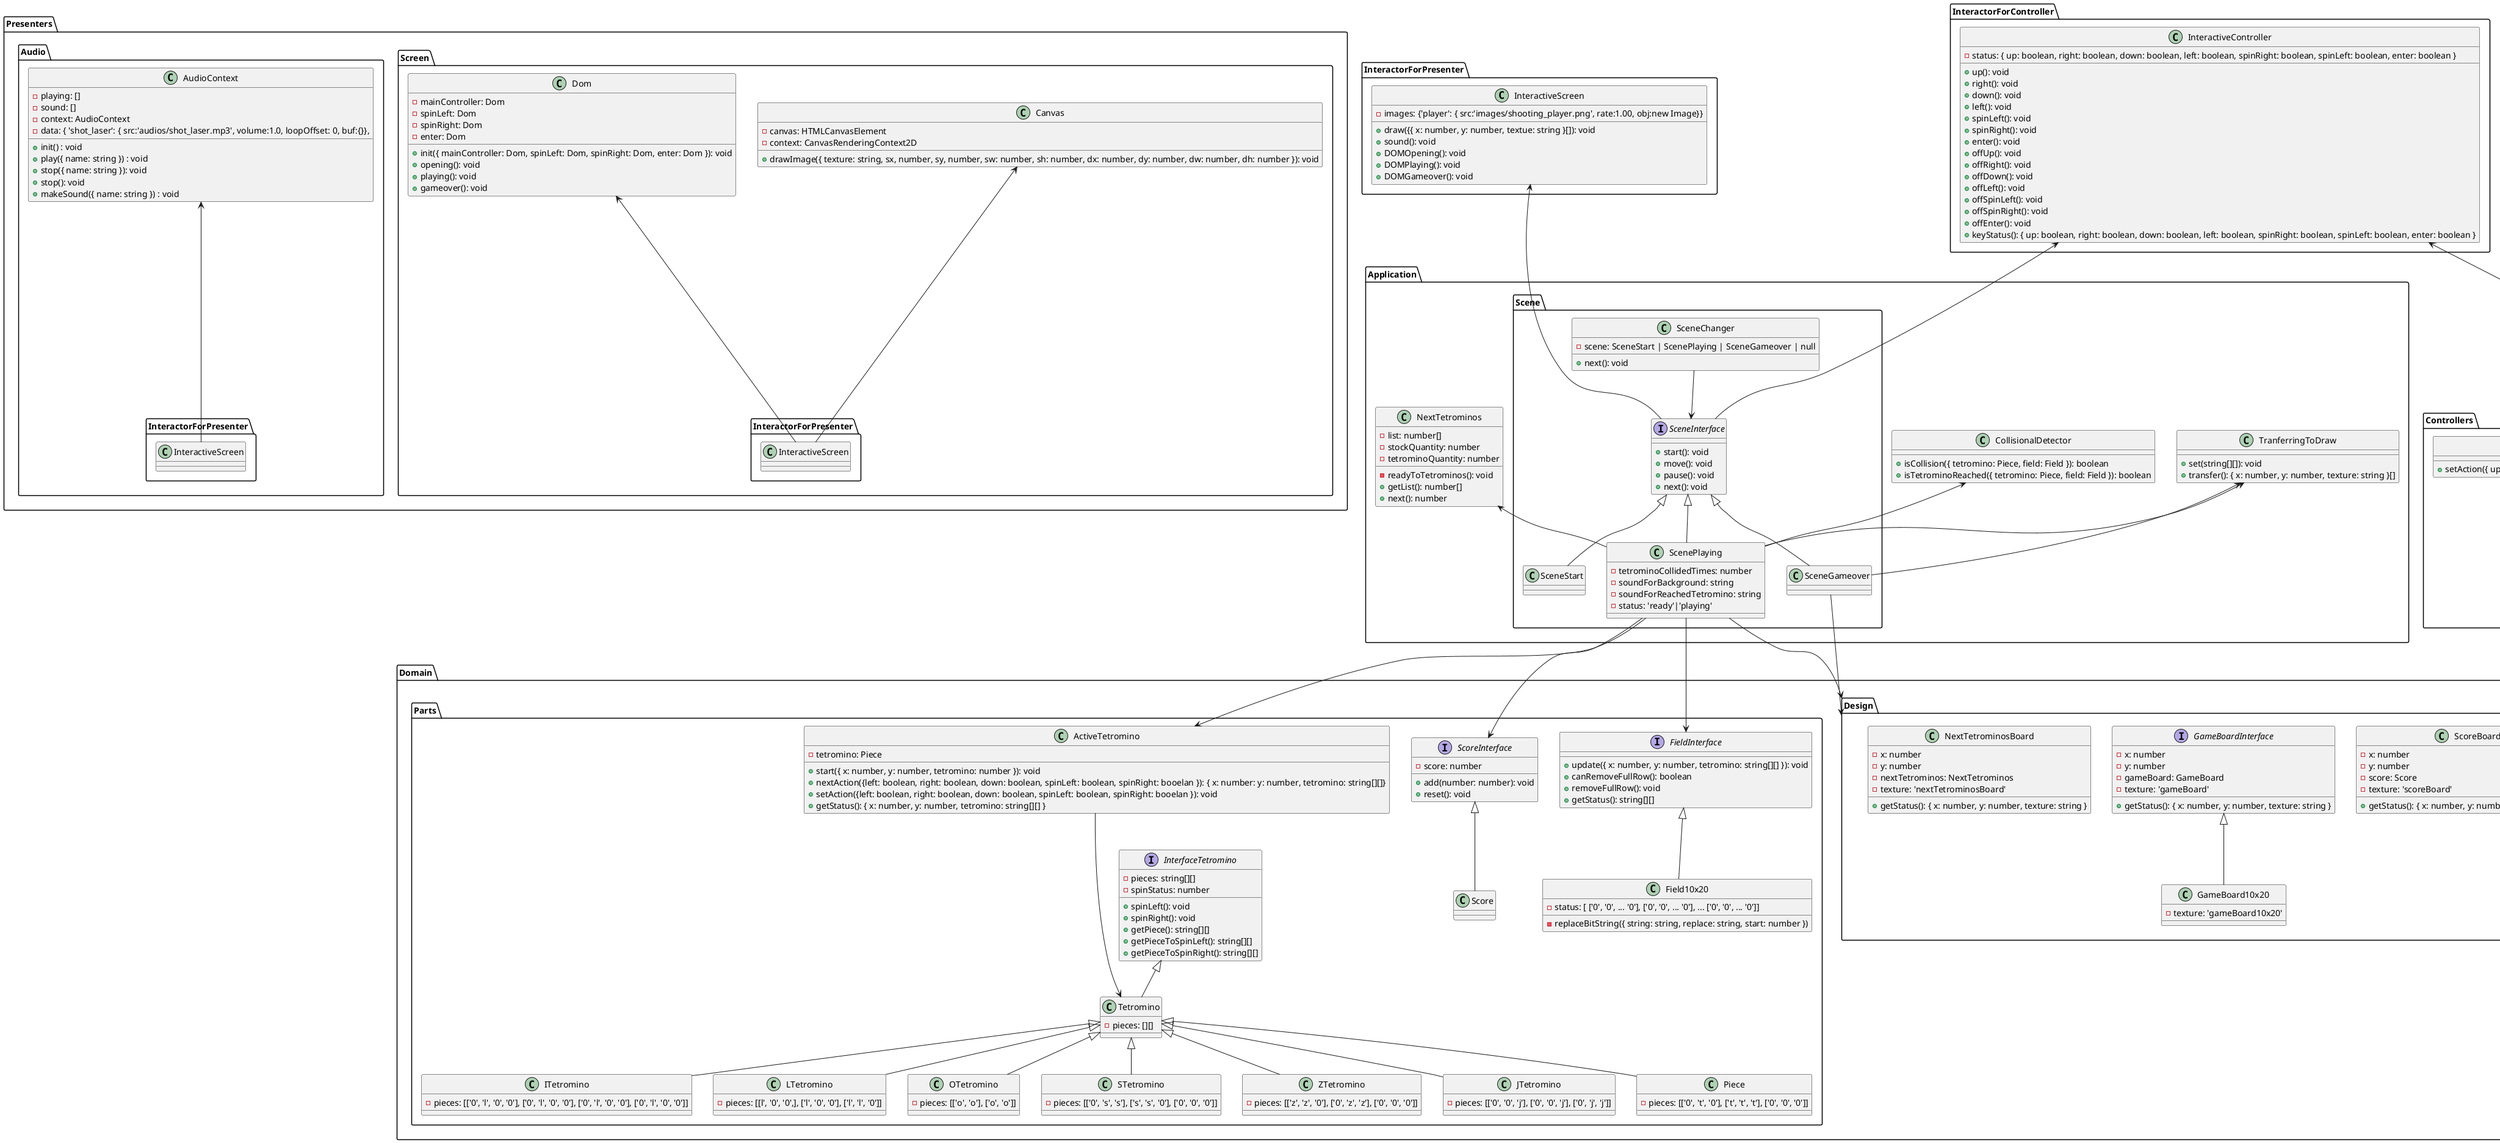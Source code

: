 @startuml Overview

namespace Presenters {
  namespace Screen {
    class Dom {
      - mainController: Dom
      - spinLeft: Dom
      - spinRight: Dom
      - enter: Dom

      + init({ mainController: Dom, spinLeft: Dom, spinRight: Dom, enter: Dom }): void
      + opening(): void
      + playing(): void
      + gameover(): void
    }

    class Canvas {
      - canvas: HTMLCanvasElement 
      - context: CanvasRenderingContext2D
      + drawImage({ texture: string, sx, number, sy, number, sw: number, sh: number, dx: number, dy: number, dw: number, dh: number }): void
    }
    Canvas <--- InteractorForPresenter.InteractiveScreen
    Dom <--- InteractorForPresenter.InteractiveScreen
  }
  namespace Audio {
    class AudioContext{
      - playing: []
      - sound: []
      - context: AudioContext
      - data: { 'shot_laser': { src:'audios/shot_laser.mp3', volume:1.0, loopOffset: 0, buf:{}},
      + init() : void
      + play({ name: string }) : void
      + stop({ name: string }): void
      + stop(): void
      + makeSound({ name: string }) : void
    }
    AudioContext <--- InteractorForPresenter.InteractiveScreen
  }
}

' Presentersに情報を渡すための情報を加工する
namespace InteractorForPresenter {
  class InteractiveScreen {
    - images: {'player': { src:'images/shooting_player.png', rate:1.00, obj:new Image}}
    + draw({{ x: number, y: number, textue: string }[]): void
    + sound(): void
    + DOMOpening(): void
    + DOMPlaying(): void
    + DOMGameover(): void
  }
}

namespace InteractorForController {
  class InteractiveController {
    - status: { up: boolean, right: boolean, down: boolean, left: boolean, spinRight: boolean, spinLeft: boolean, enter: boolean }
    + up(): void
    + right(): void
    + down(): void
    + left(): void
    + spinLeft(): void
    + spinRight(): void
    + enter(): void
    + offUp(): void
    + offRight(): void
    + offDown(): void
    + offLeft(): void
    + offSpinLeft(): void
    + offSpinRight(): void
    + offEnter(): void
    + keyStatus(): { up: boolean, right: boolean, down: boolean, left: boolean, spinRight: boolean, spinLeft: boolean, enter: boolean }
  }
}

namespace Application {
  namespace Scene {
    class SceneChanger{
      - scene: SceneStart | ScenePlaying | SceneGameover | null
      + next(): void
    }
    interface SceneInterface {
      + start(): void
      + move(): void
      + pause(): void
      + next(): void
    }

    SceneChanger --> SceneInterface
    SceneInterface <|-- SceneStart
    SceneInterface <|-- ScenePlaying
    SceneInterface <|-- SceneGameover
    class SceneStart{
    }
    class ScenePlaying{
      - tetrominoCollidedTimes: number
      - soundForBackground: string
      - soundForReachedTetromino: string
      - status: 'ready'|'playing'

    }
    InteractorForPresenter.InteractiveScreen <--- SceneInterface
    InteractorForController.InteractiveController <--- SceneInterface
  }

  ' tetrominoとfieldで衝突判定をする
  class CollisionalDetector {
    + isCollision({ tetromino: Piece, field: Field }): boolean
    + isTetrominoReached({ tetromino: Piece, field: Field }): boolean
  }

  ' fieldを描画用に置換する
  class TranferringToDraw {
    + set(string[][]): void
    + transfer(): { x: number, y: number, texture: string }[] 
  }

  ' 次のtetrominoをセットする
  Class NextTetrominos {
    - list: number[]
    - stockQuantity: number
    - tetrominoQuantity: number
    - readyToTetrominos(): void
    + getList(): number[]
    + next(): number
  }

  NextTetrominos <-- Application.Scene.ScenePlaying
  TranferringToDraw <-- Application.Scene.ScenePlaying
  TranferringToDraw <-- Application.Scene.SceneGameover
  CollisionalDetector <-- Application.Scene.ScenePlaying

}

namespace Controllers {
  interface Controller {
    + setAction({ up: void, right: void, down: void, left: void, spinLeft: void, spinRight: void, enter: void, offUp: void, offRight: void, offDown: void, offLeft: void, offSpinLeft: void, offSpinRight: void, offEnter: void})
  }
  class PC {
  }
  class SP {
    - mainController: Dom
    - spinLeft: Dom
    - spinRight: Dom
    - enter: Dom
  }
  Controller <|-- PC
  Controller <|-- SP
  InteractorForController.InteractiveController <--- Controller
}

namespace Domain {
  nameSpace Design {
    class ScoreBoard {
      - x: number
      - y: number
      - score: Score
      - texture: 'scoreBoard'
      + getStatus(): { x: number, y: number, texture: string }
    }
    interface GameBoardInterface {
      - x: number
      - y: number
      - gameBoard: GameBoard
      - texture: 'gameBoard'
      + getStatus(): { x: number, y: number, texture: string }
    }
    GameBoardInterface <|-- GameBoard10x20
    class GameBoard10x20 {
      - texture: 'gameBoard10x20'
    }
    class NextTetrominosBoard {
      - x: number
      - y: number
      - nextTetrominos: NextTetrominos 
      - texture: 'nextTetrominosBoard'
      + getStatus(): { x: number, y: number, texture: string }
    }
  }
  Application.Scene.ScenePlaying ---> Domain.Design
  Application.Scene.SceneGameover ---> Domain.Design

  namespace Parts {
    interface ScoreInterface {
      - score: number
      + add(number: number): void
      + reset(): void
    }
    class Score {}
    ScoreInterface <|-- Score

    interface FieldInterface {
      + update({ x: number, y: number, tetromino: string[][] }): void
      + canRemoveFullRow(): boolean
      + removeFullRow(): void
      + getStatus(): string[][]
    }
    FieldInterface <|-- Field10x20
    class Field10x20 {
      - status: [ ['0', '0', ... '0'], ['0', '0', ... '0'], ... ['0', '0', ... '0']]
      - replaceBitString({ string: string, replace: string, start: number })
    }

    Class ActiveTetromino {
      - tetromino: Piece

      + start({ x: number, y: number, tetromino: number }): void
      + nextAction({left: boolean, right: boolean, down: boolean, spinLeft: boolean, spinRight: booelan }): { x: number: y: number, tetromino: string[][]}
      + setAction({left: boolean, right: boolean, down: boolean, spinLeft: boolean, spinRight: booelan }): void
      + getStatus(): { x: number, y: number, tetromino: string[][] }
    }
    Interface InterfaceTetromino {
      - pieces: string[][]
      - spinStatus: number

      + spinLeft(): void
      + spinRight(): void
      + getPiece(): string[][]
      + getPieceToSpinLeft(): string[][]
      + getPieceToSpinRight(): string[][]
    }

    class Tetromino {
      - pieces: [][]
    }

    class ITetromino {
      - pieces: [['0', 'l', '0', '0'], ['0', 'l', '0', '0'], ['0', 'l', '0', '0'], ['0', 'l', '0', '0']]
    }
    class LTetromino {
      - pieces: [[l', '0', '0',], ['l', '0', '0'], ['l', 'l', '0']]
    }
    class OTetromino {
      - pieces: [['o', 'o'], ['o', 'o']]
    }
    class STetromino {
      - pieces: [['0', 's', 's'], ['s', 's', '0'], ['0', '0', '0']]
    }
    class ZTetromino {
      - pieces: [['z', 'z', '0'], ['0', 'z', 'z'], ['0', '0', '0']]
    }
    class JTetromino {
      - pieces: [['0', '0', 'j'], ['0', '0', 'j'], ['0', 'j', 'j']]
    }
    class Piece {
      - pieces: [['0', 't', '0'], ['t', 't', 't'], ['0', '0', '0']]
    }

    ActiveTetromino ---> Tetromino
    InterfaceTetromino <|-- Tetromino 
    Tetromino <|-- ITetromino
    Tetromino <|-- LTetromino
    Tetromino <|-- OTetromino
    Tetromino <|-- STetromino
    Tetromino <|-- ZTetromino
    Tetromino <|-- JTetromino
    Tetromino <|-- Piece
  }

  Application.Scene.ScenePlaying ---> Domain.Parts.ActiveTetromino
  Application.Scene.ScenePlaying ---> Domain.Parts.FieldInterface
  Application.Scene.ScenePlaying ---> Domain.Parts.ScoreInterface
}

@enduml